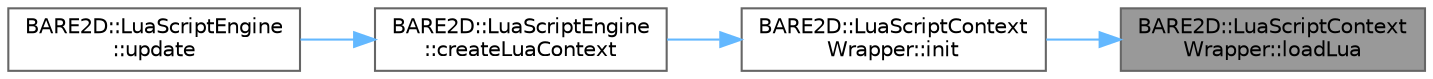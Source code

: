 digraph "BARE2D::LuaScriptContextWrapper::loadLua"
{
 // INTERACTIVE_SVG=YES
 // LATEX_PDF_SIZE
  bgcolor="transparent";
  edge [fontname=Helvetica,fontsize=10,labelfontname=Helvetica,labelfontsize=10];
  node [fontname=Helvetica,fontsize=10,shape=box,height=0.2,width=0.4];
  rankdir="RL";
  Node1 [label="BARE2D::LuaScriptContext\lWrapper::loadLua",height=0.2,width=0.4,color="gray40", fillcolor="grey60", style="filled", fontcolor="black",tooltip="Loads and compiles the given Lua script. Also, sets m_scriptReference to the index of the compiled sc..."];
  Node1 -> Node2 [dir="back",color="steelblue1",style="solid"];
  Node2 [label="BARE2D::LuaScriptContext\lWrapper::init",height=0.2,width=0.4,color="grey40", fillcolor="white", style="filled",URL="$class_b_a_r_e2_d_1_1_lua_script_context_wrapper.html#ae928c82fc3a9d2b72e0b01caf02a5bbb",tooltip="Creates and initializes all the necessary bits."];
  Node2 -> Node3 [dir="back",color="steelblue1",style="solid"];
  Node3 [label="BARE2D::LuaScriptEngine\l::createLuaContext",height=0.2,width=0.4,color="grey40", fillcolor="white", style="filled",URL="$class_b_a_r_e2_d_1_1_lua_script_engine.html#a81e4604bf36c490f713d00cd68d4a874",tooltip="Creates a LuaScriptContextWrapper using the data from script."];
  Node3 -> Node4 [dir="back",color="steelblue1",style="solid"];
  Node4 [label="BARE2D::LuaScriptEngine\l::update",height=0.2,width=0.4,color="grey40", fillcolor="white", style="filled",URL="$class_b_a_r_e2_d_1_1_lua_script_engine.html#a428a4f2b3f87f8b90db2880a67ffee31",tooltip="Processes all scripts from the LuaScriptQueue and updates all running scripts. That's pretty much it!"];
}
